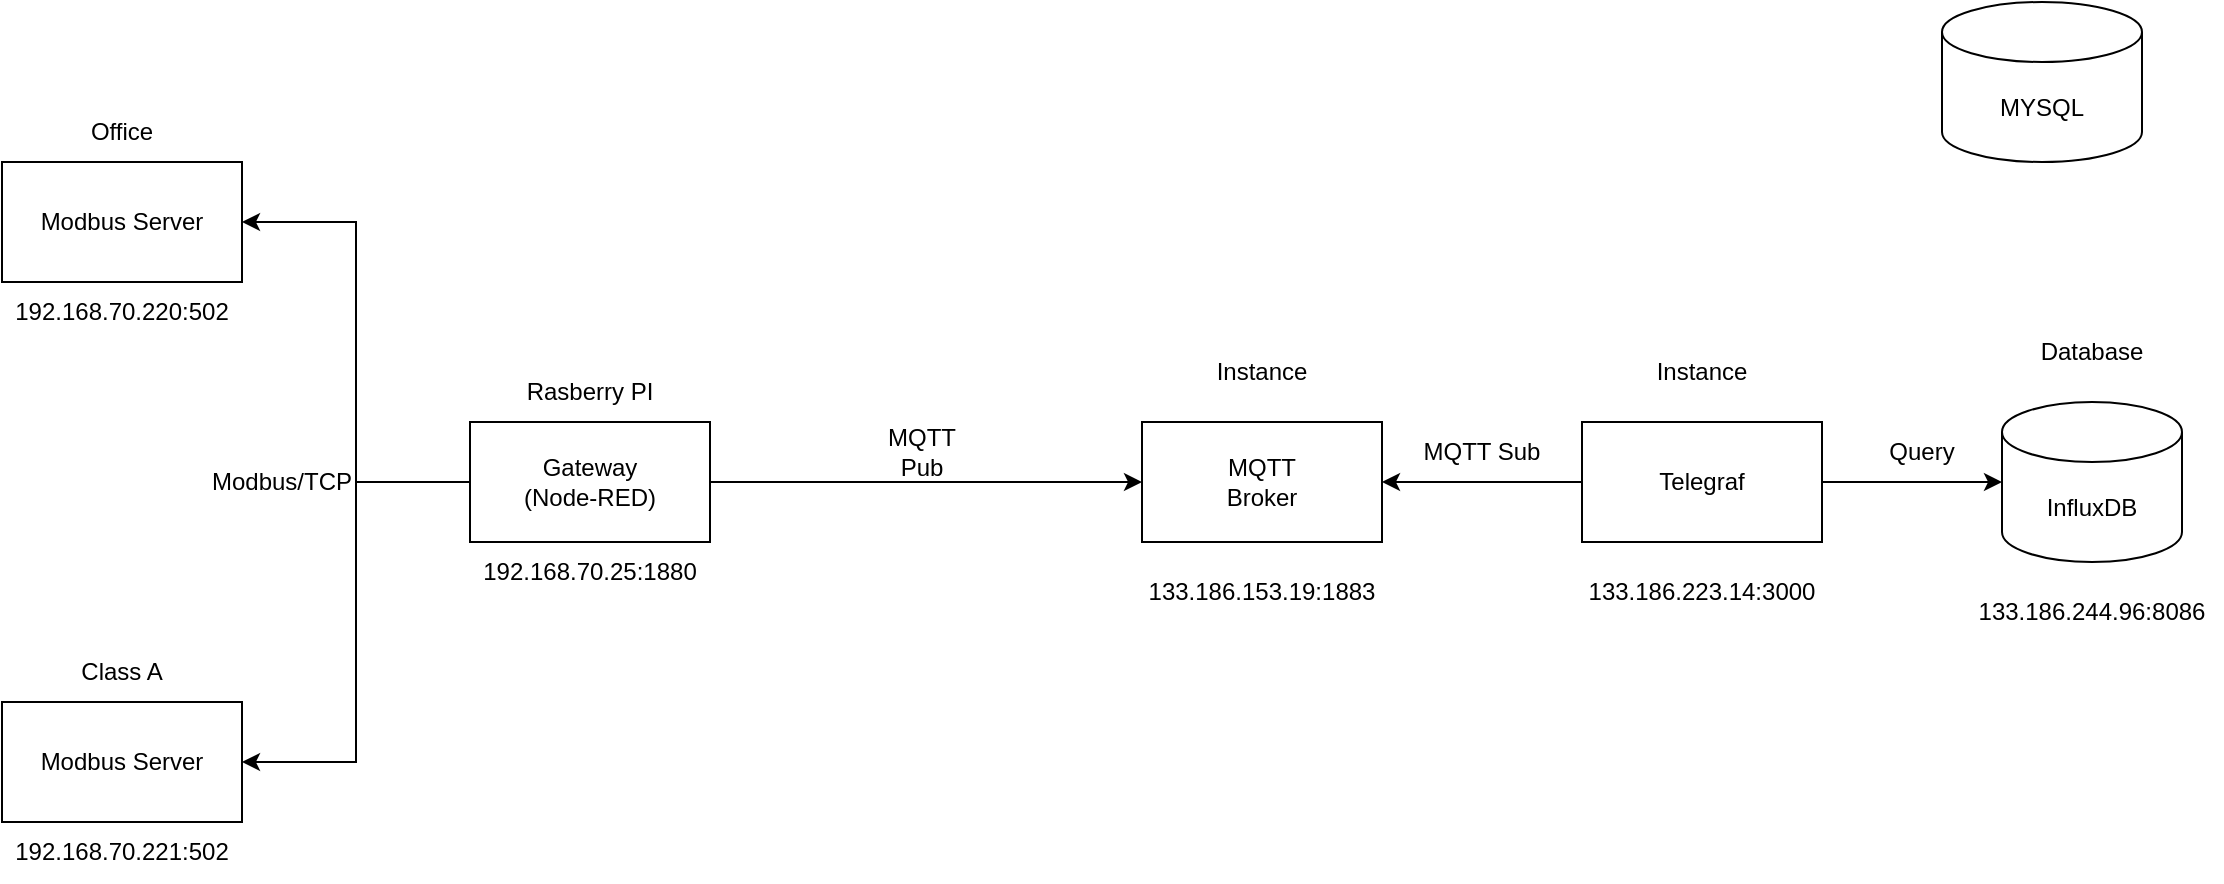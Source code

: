 <mxfile version="24.2.3" type="github">
  <diagram name="페이지-1" id="th0XQkB2l59hhsC8lqRe">
    <mxGraphModel dx="1687" dy="1066" grid="1" gridSize="10" guides="1" tooltips="1" connect="1" arrows="1" fold="1" page="1" pageScale="1" pageWidth="827" pageHeight="1169" math="0" shadow="0">
      <root>
        <mxCell id="0" />
        <mxCell id="1" parent="0" />
        <mxCell id="cO3AsxR2FoYZL1ss0mDV-1" value="Modbus Server" style="rounded=0;whiteSpace=wrap;html=1;" parent="1" vertex="1">
          <mxGeometry x="180" y="360" width="120" height="60" as="geometry" />
        </mxCell>
        <mxCell id="cO3AsxR2FoYZL1ss0mDV-2" value="Modbus Server" style="rounded=0;whiteSpace=wrap;html=1;" parent="1" vertex="1">
          <mxGeometry x="180" y="630" width="120" height="60" as="geometry" />
        </mxCell>
        <mxCell id="sQb8ffSm1RUAsvBsyorU-2" value="MQTT&lt;div&gt;Broker&lt;/div&gt;" style="rounded=0;whiteSpace=wrap;html=1;" parent="1" vertex="1">
          <mxGeometry x="750" y="490" width="120" height="60" as="geometry" />
        </mxCell>
        <mxCell id="cO3AsxR2FoYZL1ss0mDV-3" value="Office" style="text;html=1;align=center;verticalAlign=middle;whiteSpace=wrap;rounded=0;" parent="1" vertex="1">
          <mxGeometry x="210" y="330" width="60" height="30" as="geometry" />
        </mxCell>
        <mxCell id="sQb8ffSm1RUAsvBsyorU-4" style="edgeStyle=orthogonalEdgeStyle;rounded=0;orthogonalLoop=1;jettySize=auto;html=1;exitX=0;exitY=0.5;exitDx=0;exitDy=0;" parent="1" source="sQb8ffSm1RUAsvBsyorU-3" target="sQb8ffSm1RUAsvBsyorU-2" edge="1">
          <mxGeometry relative="1" as="geometry" />
        </mxCell>
        <mxCell id="cO3AsxR2FoYZL1ss0mDV-4" value="192.168.70.220:502" style="text;html=1;align=center;verticalAlign=middle;whiteSpace=wrap;rounded=0;" parent="1" vertex="1">
          <mxGeometry x="210" y="420" width="60" height="30" as="geometry" />
        </mxCell>
        <mxCell id="sQb8ffSm1RUAsvBsyorU-3" value="Telegraf" style="rounded=0;whiteSpace=wrap;html=1;" parent="1" vertex="1">
          <mxGeometry x="970" y="490" width="120" height="60" as="geometry" />
        </mxCell>
        <mxCell id="cO3AsxR2FoYZL1ss0mDV-5" value="192.168.70.221:502" style="text;html=1;align=center;verticalAlign=middle;whiteSpace=wrap;rounded=0;" parent="1" vertex="1">
          <mxGeometry x="210" y="690" width="60" height="30" as="geometry" />
        </mxCell>
        <mxCell id="sQb8ffSm1RUAsvBsyorU-5" value="MQTT Sub" style="text;html=1;align=center;verticalAlign=middle;whiteSpace=wrap;rounded=0;" parent="1" vertex="1">
          <mxGeometry x="880" y="490" width="80" height="30" as="geometry" />
        </mxCell>
        <mxCell id="cO3AsxR2FoYZL1ss0mDV-6" value="Class A" style="text;html=1;align=center;verticalAlign=middle;whiteSpace=wrap;rounded=0;" parent="1" vertex="1">
          <mxGeometry x="210" y="600" width="60" height="30" as="geometry" />
        </mxCell>
        <mxCell id="sQb8ffSm1RUAsvBsyorU-8" value="InfluxDB" style="shape=cylinder3;whiteSpace=wrap;html=1;boundedLbl=1;backgroundOutline=1;size=15;" parent="1" vertex="1">
          <mxGeometry x="1180" y="480" width="90" height="80" as="geometry" />
        </mxCell>
        <mxCell id="zTuHYD-jZTooekpgXttU-1" style="edgeStyle=orthogonalEdgeStyle;rounded=0;orthogonalLoop=1;jettySize=auto;html=1;exitX=0;exitY=0.5;exitDx=0;exitDy=0;entryX=1;entryY=0.5;entryDx=0;entryDy=0;" edge="1" parent="1" source="cO3AsxR2FoYZL1ss0mDV-7" target="cO3AsxR2FoYZL1ss0mDV-1">
          <mxGeometry relative="1" as="geometry" />
        </mxCell>
        <mxCell id="zTuHYD-jZTooekpgXttU-2" style="edgeStyle=orthogonalEdgeStyle;rounded=0;orthogonalLoop=1;jettySize=auto;html=1;entryX=1;entryY=0.5;entryDx=0;entryDy=0;" edge="1" parent="1" source="cO3AsxR2FoYZL1ss0mDV-7" target="cO3AsxR2FoYZL1ss0mDV-2">
          <mxGeometry relative="1" as="geometry" />
        </mxCell>
        <mxCell id="zTuHYD-jZTooekpgXttU-6" style="edgeStyle=orthogonalEdgeStyle;rounded=0;orthogonalLoop=1;jettySize=auto;html=1;exitX=1;exitY=0.5;exitDx=0;exitDy=0;entryX=0;entryY=0.5;entryDx=0;entryDy=0;" edge="1" parent="1" source="cO3AsxR2FoYZL1ss0mDV-7" target="sQb8ffSm1RUAsvBsyorU-2">
          <mxGeometry relative="1" as="geometry" />
        </mxCell>
        <mxCell id="cO3AsxR2FoYZL1ss0mDV-7" value="Gateway&lt;div&gt;(Node-RED)&lt;/div&gt;" style="rounded=0;whiteSpace=wrap;html=1;" parent="1" vertex="1">
          <mxGeometry x="414" y="490" width="120" height="60" as="geometry" />
        </mxCell>
        <mxCell id="sQb8ffSm1RUAsvBsyorU-10" style="edgeStyle=orthogonalEdgeStyle;rounded=0;orthogonalLoop=1;jettySize=auto;html=1;exitX=1;exitY=0.5;exitDx=0;exitDy=0;entryX=0;entryY=0.5;entryDx=0;entryDy=0;entryPerimeter=0;" parent="1" source="sQb8ffSm1RUAsvBsyorU-3" target="sQb8ffSm1RUAsvBsyorU-8" edge="1">
          <mxGeometry relative="1" as="geometry" />
        </mxCell>
        <mxCell id="cO3AsxR2FoYZL1ss0mDV-8" value="192.168.70.25:1880" style="text;html=1;align=center;verticalAlign=middle;whiteSpace=wrap;rounded=0;" parent="1" vertex="1">
          <mxGeometry x="444" y="550" width="60" height="30" as="geometry" />
        </mxCell>
        <mxCell id="sQb8ffSm1RUAsvBsyorU-11" value="Query" style="text;html=1;align=center;verticalAlign=middle;whiteSpace=wrap;rounded=0;" parent="1" vertex="1">
          <mxGeometry x="1110" y="490" width="60" height="30" as="geometry" />
        </mxCell>
        <mxCell id="zTuHYD-jZTooekpgXttU-4" value="Modbus/TCP" style="text;html=1;align=center;verticalAlign=middle;whiteSpace=wrap;rounded=0;" vertex="1" parent="1">
          <mxGeometry x="290" y="505" width="60" height="30" as="geometry" />
        </mxCell>
        <mxCell id="sQb8ffSm1RUAsvBsyorU-12" value="133.186.153.19:1883" style="text;html=1;align=center;verticalAlign=middle;whiteSpace=wrap;rounded=0;" vertex="1" parent="1">
          <mxGeometry x="745" y="560" width="130" height="30" as="geometry" />
        </mxCell>
        <mxCell id="zTuHYD-jZTooekpgXttU-7" value="MQTT Pub" style="text;html=1;align=center;verticalAlign=middle;whiteSpace=wrap;rounded=0;" vertex="1" parent="1">
          <mxGeometry x="610" y="490" width="60" height="30" as="geometry" />
        </mxCell>
        <mxCell id="sQb8ffSm1RUAsvBsyorU-13" value="133.186.223.14:3000" style="text;html=1;align=center;verticalAlign=middle;whiteSpace=wrap;rounded=0;" vertex="1" parent="1">
          <mxGeometry x="965" y="560" width="130" height="30" as="geometry" />
        </mxCell>
        <mxCell id="zTuHYD-jZTooekpgXttU-8" value="Rasberry PI" style="text;html=1;align=center;verticalAlign=middle;whiteSpace=wrap;rounded=0;" vertex="1" parent="1">
          <mxGeometry x="436" y="460" width="76" height="30" as="geometry" />
        </mxCell>
        <mxCell id="sQb8ffSm1RUAsvBsyorU-14" value="Instance" style="text;html=1;align=center;verticalAlign=middle;whiteSpace=wrap;rounded=0;" vertex="1" parent="1">
          <mxGeometry x="780" y="450" width="60" height="30" as="geometry" />
        </mxCell>
        <mxCell id="zTuHYD-jZTooekpgXttU-10" value="MYSQL" style="shape=cylinder3;whiteSpace=wrap;html=1;boundedLbl=1;backgroundOutline=1;size=15;" vertex="1" parent="1">
          <mxGeometry x="1150" y="280" width="100" height="80" as="geometry" />
        </mxCell>
        <mxCell id="sQb8ffSm1RUAsvBsyorU-15" value="Database" style="text;html=1;align=center;verticalAlign=middle;whiteSpace=wrap;rounded=0;" vertex="1" parent="1">
          <mxGeometry x="1195" y="440" width="60" height="30" as="geometry" />
        </mxCell>
        <mxCell id="sQb8ffSm1RUAsvBsyorU-16" value="Instance" style="text;html=1;align=center;verticalAlign=middle;whiteSpace=wrap;rounded=0;" vertex="1" parent="1">
          <mxGeometry x="1000" y="450" width="60" height="30" as="geometry" />
        </mxCell>
        <mxCell id="sQb8ffSm1RUAsvBsyorU-17" value="133.186.244.96:8086" style="text;html=1;align=center;verticalAlign=middle;whiteSpace=wrap;rounded=0;" vertex="1" parent="1">
          <mxGeometry x="1160" y="570" width="130" height="30" as="geometry" />
        </mxCell>
      </root>
    </mxGraphModel>
  </diagram>
</mxfile>

